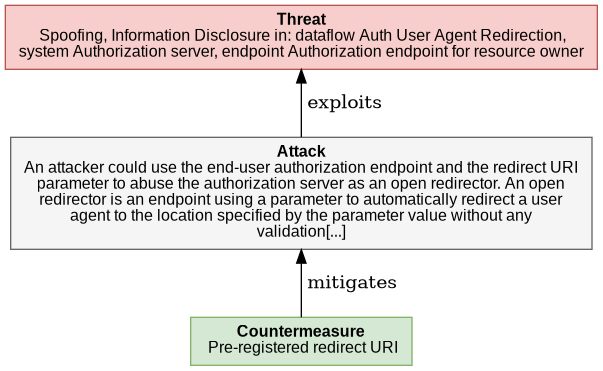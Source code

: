  

@startuml
digraph G {
rankdir="BT";
  node [shape=plaintext, fontname="Arial" fontsize="12"];
    "OPEN_REDIRECTOR" [ fillcolor="#F8CECC", style=filled, shape=polygon, color="#B85450"
    label= 
    <<table border="0" cellborder="0" cellspacing="0">
     <tr><td align="center"><b>Threat</b><br/> 

Spoofing, Information Disclosure in: dataflow Auth User Agent Redirection,<br/>system Authorization server, endpoint Authorization endpoint for resource owner
</td></tr>
   </table>>
   ];
    
"OPEN_REDIRECTOR_attack" [ fillcolor="#f5f5f5", style=filled, shape=polygon, color="#666666", label =     
    <<table border="0" cellborder="0" cellspacing="0">
     <tr><td align="center"><b>Attack</b><br/>

An attacker could use the end-user authorization endpoint and the redirect URI<br/>parameter to abuse the authorization server as an open redirector. An open<br/>redirector is an endpoint using a parameter to automatically redirect a user<br/>agent to the location specified by the parameter value without any<br/>validation[...]
</td></tr>
   </table>>
    ]

"OPEN_REDIRECTOR_attack" -> "OPEN_REDIRECTOR"  [label = " exploits"]

    "OPEN_REDIRECTOR_countermeasure0" [ 
       fillcolor="#D5E8D4", style=filled, shape=polygon, color="#82B366", label =     
    <<table border="0" cellborder="0" cellspacing="0">
     <tr><td align="left"><b>Countermeasure</b><br/> 

Pre-registered redirect URI
</td></tr>
   </table>>
   ]

     "OPEN_REDIRECTOR_countermeasure0" -> "OPEN_REDIRECTOR_attack" [label = " mitigates"]

}
@enduml

